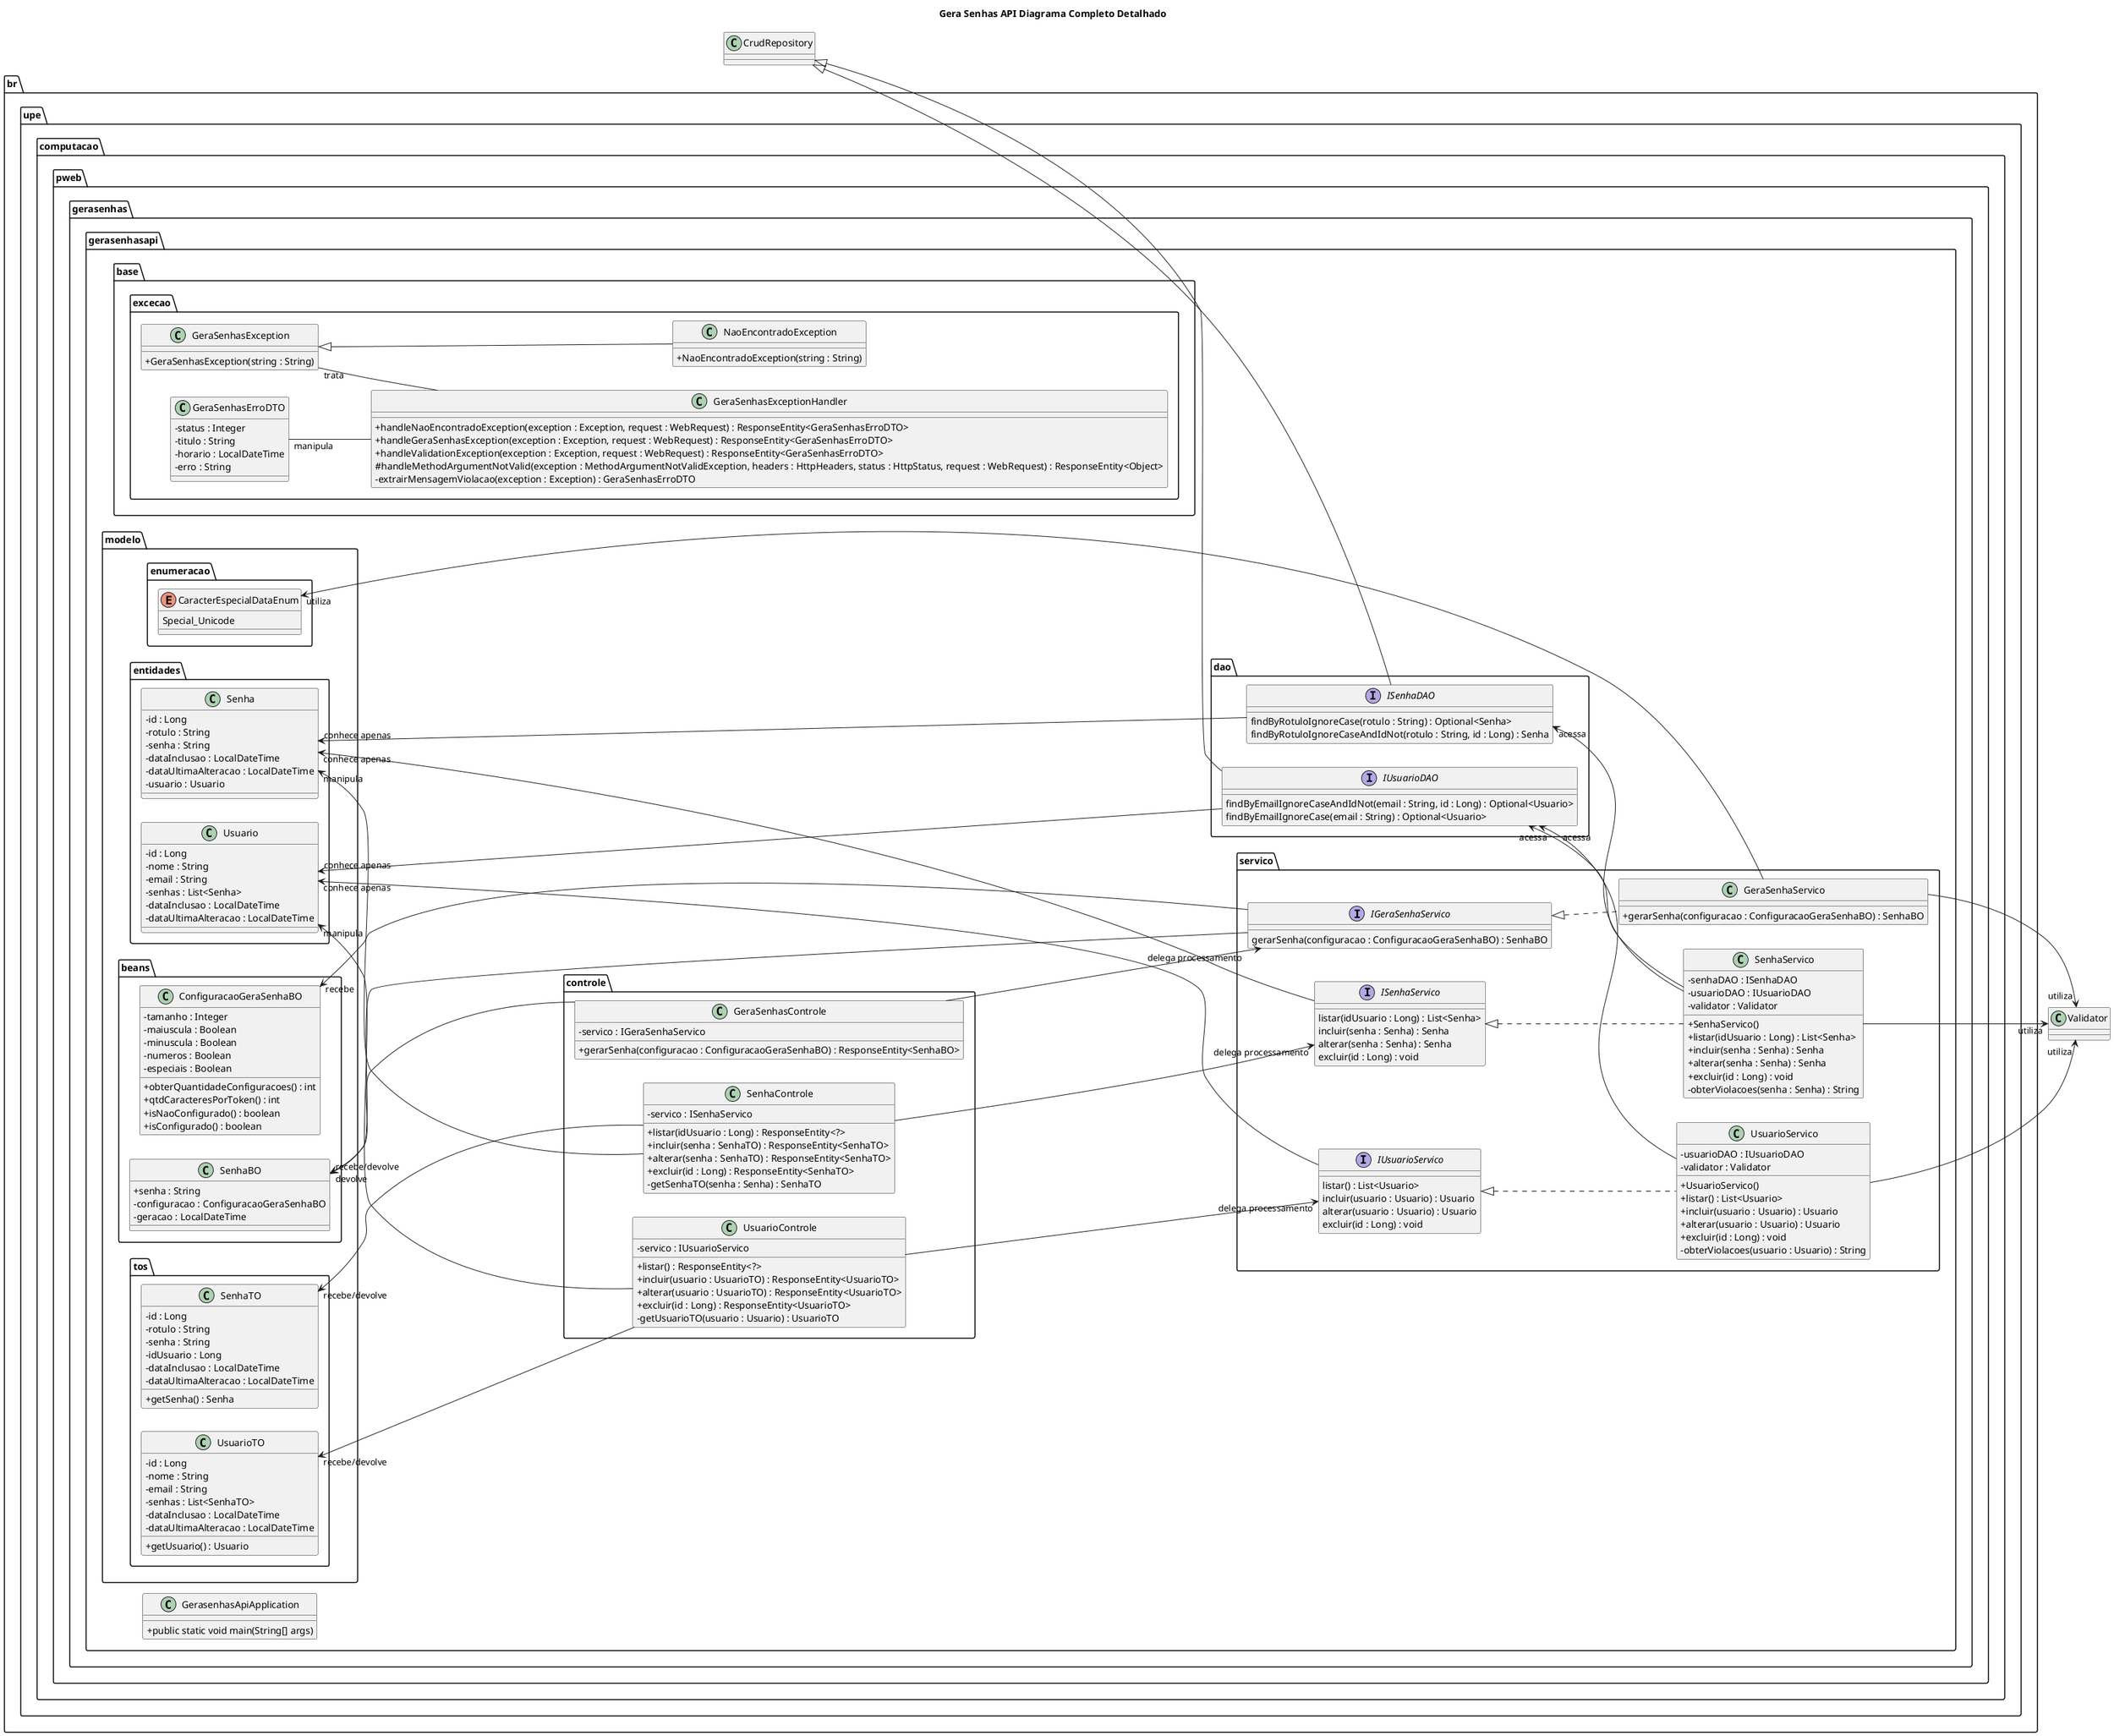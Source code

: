 @startuml "Gera Senhas API Diagrama Completo Detalhado"
title "<b>Gera Senhas API Diagrama Completo Detalhado</b>"
skinparam classAttributeIconSize 0
left to right direction

package br.upe.computacao.pweb.gerasenhas.gerasenhasapi {
    class GerasenhasApiApplication {
        + public static void main(String[] args)
    }

    package base.excecao {
        class GeraSenhasErroDTO{
            - status : Integer
            - titulo : String
            - horario : LocalDateTime
            - erro : String
        }

        class GeraSenhasException{
            + GeraSenhasException(string : String)
        }

        class GeraSenhasExceptionHandler{
            + handleNaoEncontradoException(exception : Exception, request : WebRequest) : ResponseEntity<GeraSenhasErroDTO>
            + handleGeraSenhasException(exception : Exception, request : WebRequest) : ResponseEntity<GeraSenhasErroDTO>
            + handleValidationException(exception : Exception, request : WebRequest) : ResponseEntity<GeraSenhasErroDTO>
            # handleMethodArgumentNotValid(exception : MethodArgumentNotValidException, headers : HttpHeaders, status : HttpStatus, request : WebRequest) : ResponseEntity<Object>
            - extrairMensagemViolacao(exception : Exception) : GeraSenhasErroDTO
        }

        class NaoEncontradoException{
            + NaoEncontradoException(string : String)
        }
    }

    package controle {
        class GeraSenhasControle{
            - servico : IGeraSenhaServico
            + gerarSenha(configuracao : ConfiguracaoGeraSenhaBO) : ResponseEntity<SenhaBO>
        }

        class SenhaControle{
            - servico : ISenhaServico
            + listar(idUsuario : Long) : ResponseEntity<?>
            + incluir(senha : SenhaTO) : ResponseEntity<SenhaTO>
            + alterar(senha : SenhaTO) : ResponseEntity<SenhaTO>
            + excluir(id : Long) : ResponseEntity<SenhaTO>
            - getSenhaTO(senha : Senha) : SenhaTO
        }

        class UsuarioControle{
            - servico : IUsuarioServico
            + listar() : ResponseEntity<?>
            + incluir(usuario : UsuarioTO) : ResponseEntity<UsuarioTO>
            + alterar(usuario : UsuarioTO) : ResponseEntity<UsuarioTO>
            + excluir(id : Long) : ResponseEntity<UsuarioTO>
            - getUsuarioTO(usuario : Usuario) : UsuarioTO
        }
    }

    package dao {
        interface ISenhaDAO{
            findByRotuloIgnoreCase(rotulo : String) : Optional<Senha>
            findByRotuloIgnoreCaseAndIdNot(rotulo : String, id : Long) : Senha
        }

        interface IUsuarioDAO{
            findByEmailIgnoreCaseAndIdNot(email : String, id : Long) : Optional<Usuario>
            findByEmailIgnoreCase(email : String) : Optional<Usuario>
        }
    }

    package modelo {
        package beans {
            class ConfiguracaoGeraSenhaBO{
                - tamanho : Integer
                - maiuscula : Boolean
                - minuscula : Boolean
                - numeros : Boolean
                - especiais : Boolean
                + obterQuantidadeConfiguracoes() : int
                + qtdCaracteresPorToken() : int
                + isNaoConfigurado() : boolean
                + isConfigurado() : boolean
            }

            class SenhaBO{
                + senha : String
                - configuracao : ConfiguracaoGeraSenhaBO
                - geracao : LocalDateTime
            }

        }
        package entidades {
            class Senha{
                - id : Long
                - rotulo : String
                - senha : String
                - dataInclusao : LocalDateTime
                - dataUltimaAlteracao : LocalDateTime
                - usuario : Usuario
            }

            class Usuario{
            - id : Long
            - nome : String
            - email : String
            - senhas : List<Senha>
            - dataInclusao : LocalDateTime
            - dataUltimaAlteracao : LocalDateTime
            }
        }
        package enumeracao {
            enum CaracterEspecialDataEnum{
                Special_Unicode
            }
        }
        package tos {
            class SenhaTO{
                - id : Long
                - rotulo : String
                - senha : String
                - idUsuario : Long
                - dataInclusao : LocalDateTime
                - dataUltimaAlteracao : LocalDateTime
                + getSenha() : Senha
            }
            class UsuarioTO{
                - id : Long
                - nome : String
                - email : String
                - senhas : List<SenhaTO>
                - dataInclusao : LocalDateTime
                - dataUltimaAlteracao : LocalDateTime
                + getUsuario() : Usuario
            }
        }
    }

    package servico {
        interface IGeraSenhaServico{
            gerarSenha(configuracao : ConfiguracaoGeraSenhaBO) : SenhaBO
        }

        class GeraSenhaServico{
            + gerarSenha(configuracao : ConfiguracaoGeraSenhaBO) : SenhaBO
        }

        interface ISenhaServico{
            listar(idUsuario : Long) : List<Senha>
            incluir(senha : Senha) : Senha
            alterar(senha : Senha) : Senha
            excluir(id : Long) : void
        }

        class SenhaServico{
            - senhaDAO : ISenhaDAO
            - usuarioDAO : IUsuarioDAO
            - validator : Validator
            + SenhaServico()
            + listar(idUsuario : Long) : List<Senha>
            + incluir(senha : Senha) : Senha
            + alterar(senha : Senha) : Senha
            + excluir(id : Long) : void
            - obterViolacoes(senha : Senha) : String
        }

        interface IUsuarioServico{
            listar() : List<Usuario>
            incluir(usuario : Usuario) : Usuario
            alterar(usuario : Usuario) : Usuario
            excluir(id : Long) : void
        }

        class UsuarioServico{
            - usuarioDAO : IUsuarioDAO
            - validator : Validator
            + UsuarioServico()
            + listar() : List<Usuario>
            + incluir(usuario : Usuario) : Usuario
            + alterar(usuario : Usuario) : Usuario
            + excluir(id : Long) : void
            - obterViolacoes(usuario : Usuario) : String
        }
    }
}

GeraSenhasExceptionHandler -up-"manipula" GeraSenhasErroDTO
GeraSenhasExceptionHandler -up-"trata" GeraSenhasException
NaoEncontradoException -up-|> GeraSenhasException

GeraSenhasControle -->"delega processamento" IGeraSenhaServico
GeraSenhasControle -up->"recebe/devolve" SenhaBO

SenhaControle -->"delega processamento" ISenhaServico
SenhaControle -up->"manipula" Senha
SenhaControle -up->"recebe/devolve" SenhaTO

UsuarioControle -->"delega processamento" IUsuarioServico
UsuarioControle -up->"manipula" Usuario
UsuarioControle -up->"recebe/devolve" UsuarioTO

SenhaServico .up.|> ISenhaServico
SenhaServico -up->"acessa" ISenhaDAO
SenhaServico -up->"acessa" IUsuarioDAO
SenhaServico -->"utiliza" Validator
ISenhaServico -up->"conhece apenas" Senha

UsuarioServico .up.|> IUsuarioServico
UsuarioServico -up->"acessa" IUsuarioDAO
UsuarioServico -->"utiliza" Validator
IUsuarioServico -up->"conhece apenas" Usuario

GeraSenhaServico .up.|> IGeraSenhaServico
GeraSenhaServico -->"utiliza" Validator
GeraSenhaServico -->"utiliza" CaracterEspecialDataEnum
IGeraSenhaServico -up->"devolve" SenhaBO
IGeraSenhaServico -up->"recebe" ConfiguracaoGeraSenhaBO


ISenhaDAO -up-|> CrudRepository
ISenhaDAO -up->"conhece apenas" Senha

IUsuarioDAO -up-|> CrudRepository
IUsuarioDAO -up->"conhece apenas" Usuario

@enduml
